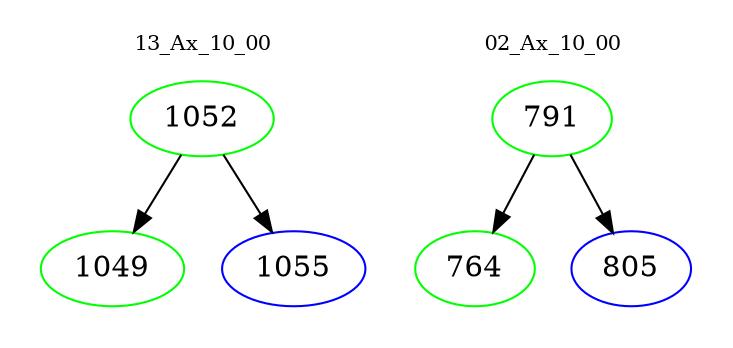 digraph{
subgraph cluster_0 {
color = white
label = "13_Ax_10_00";
fontsize=10;
T0_1052 [label="1052", color="green"]
T0_1052 -> T0_1049 [color="black"]
T0_1049 [label="1049", color="green"]
T0_1052 -> T0_1055 [color="black"]
T0_1055 [label="1055", color="blue"]
}
subgraph cluster_1 {
color = white
label = "02_Ax_10_00";
fontsize=10;
T1_791 [label="791", color="green"]
T1_791 -> T1_764 [color="black"]
T1_764 [label="764", color="green"]
T1_791 -> T1_805 [color="black"]
T1_805 [label="805", color="blue"]
}
}
